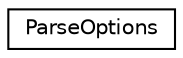 digraph "Graphical Class Hierarchy"
{
 // LATEX_PDF_SIZE
  edge [fontname="Helvetica",fontsize="10",labelfontname="Helvetica",labelfontsize="10"];
  node [fontname="Helvetica",fontsize="10",shape=record];
  rankdir="LR";
  Node0 [label="ParseOptions",height=0.2,width=0.4,color="black", fillcolor="white", style="filled",URL="$structParseOptions.html",tooltip="Structure for holding various options used when parsing and."];
}
